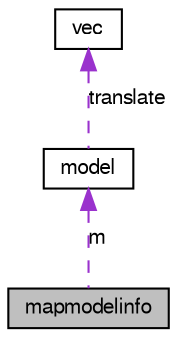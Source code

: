 digraph G
{
  edge [fontname="FreeSans",fontsize="10",labelfontname="FreeSans",labelfontsize="10"];
  node [fontname="FreeSans",fontsize="10",shape=record];
  Node1 [label="mapmodelinfo",height=0.2,width=0.4,color="black", fillcolor="grey75", style="filled" fontcolor="black"];
  Node2 -> Node1 [dir=back,color="darkorchid3",fontsize="10",style="dashed",label="m",fontname="FreeSans"];
  Node2 [label="model",height=0.2,width=0.4,color="black", fillcolor="white", style="filled",URL="$structmodel.html"];
  Node3 -> Node2 [dir=back,color="darkorchid3",fontsize="10",style="dashed",label="translate",fontname="FreeSans"];
  Node3 [label="vec",height=0.2,width=0.4,color="black", fillcolor="white", style="filled",URL="$structvec.html"];
}

